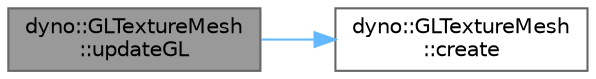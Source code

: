 digraph "dyno::GLTextureMesh::updateGL"
{
 // LATEX_PDF_SIZE
  bgcolor="transparent";
  edge [fontname=Helvetica,fontsize=10,labelfontname=Helvetica,labelfontsize=10];
  node [fontname=Helvetica,fontsize=10,shape=box,height=0.2,width=0.4];
  rankdir="LR";
  Node1 [id="Node000001",label="dyno::GLTextureMesh\l::updateGL",height=0.2,width=0.4,color="gray40", fillcolor="grey60", style="filled", fontcolor="black",tooltip=" "];
  Node1 -> Node2 [id="edge1_Node000001_Node000002",color="steelblue1",style="solid",tooltip=" "];
  Node2 [id="Node000002",label="dyno::GLTextureMesh\l::create",height=0.2,width=0.4,color="grey40", fillcolor="white", style="filled",URL="$classdyno_1_1_g_l_texture_mesh.html#afdb7827aafb43a3f354e36319bf6e4dd",tooltip=" "];
}
